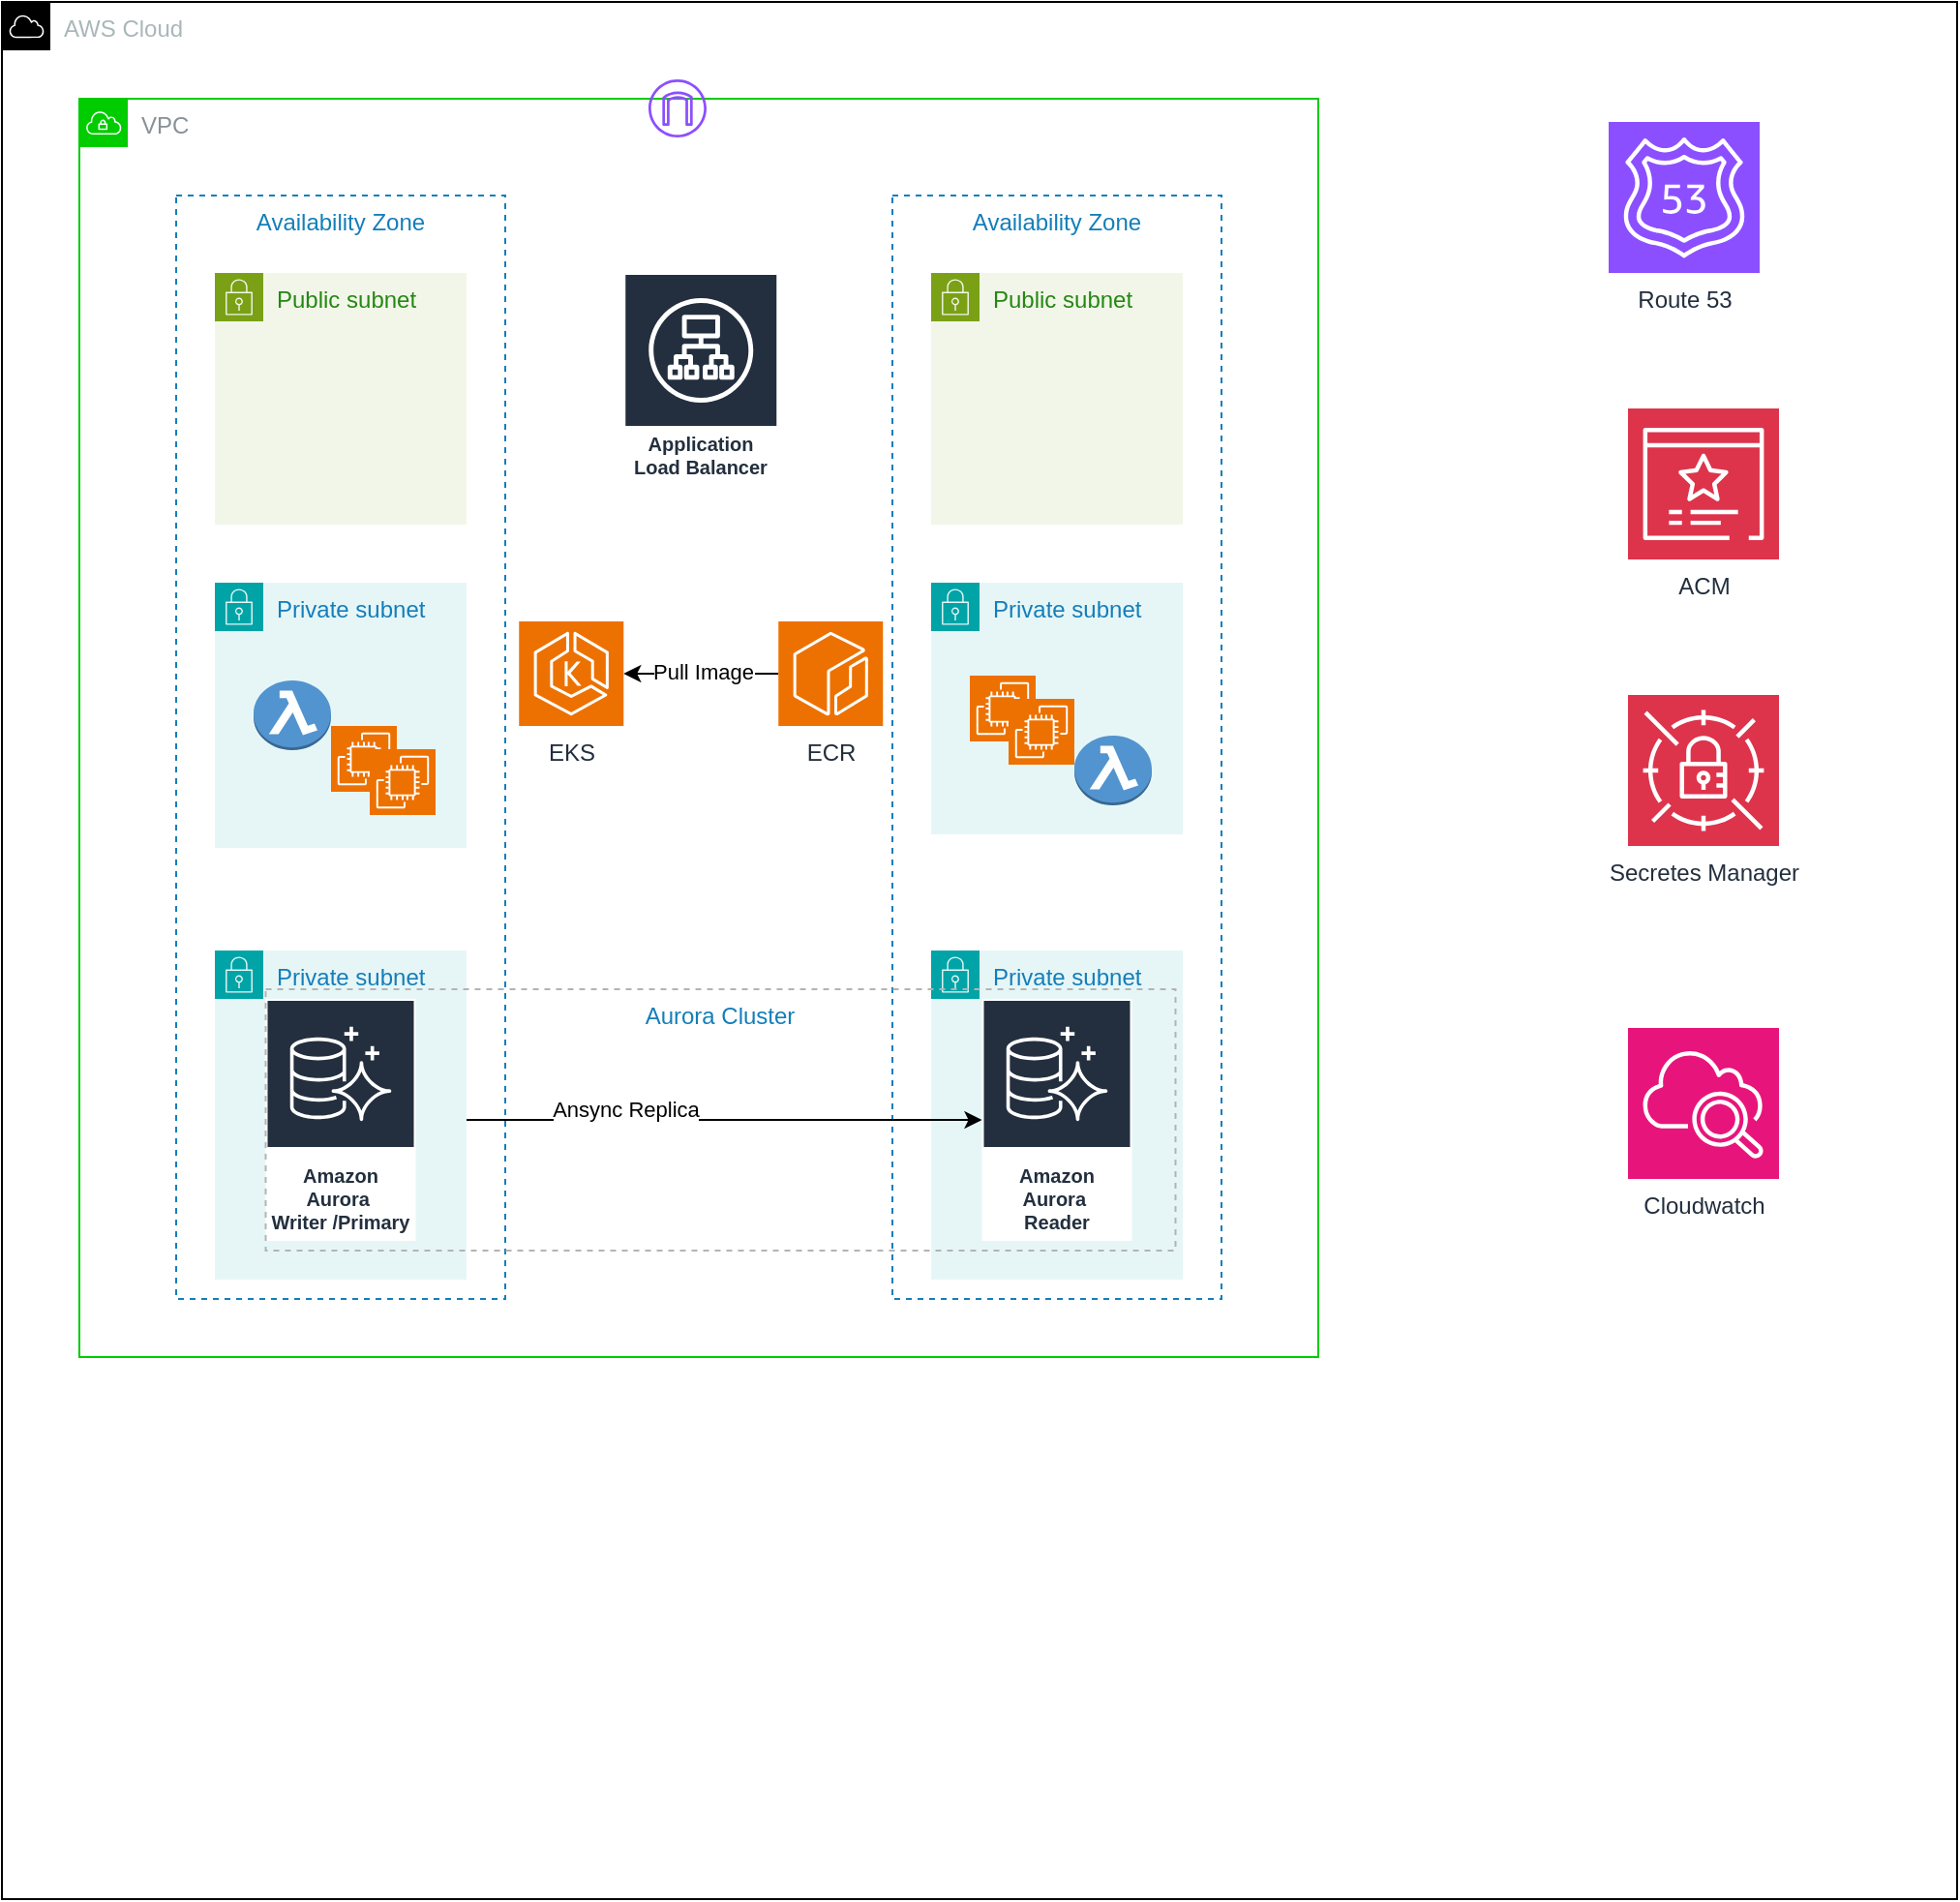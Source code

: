 <mxfile version="26.1.1">
  <diagram name="Page-1" id="tQLzNsTlsWxFk8HtXswl">
    <mxGraphModel dx="1674" dy="819" grid="1" gridSize="10" guides="1" tooltips="1" connect="1" arrows="1" fold="1" page="1" pageScale="1" pageWidth="827" pageHeight="1169" math="0" shadow="0">
      <root>
        <mxCell id="0" />
        <mxCell id="1" parent="0" />
        <mxCell id="HLMfbREyU56GAhc6SRj3-2" value="VPC" style="sketch=0;outlineConnect=0;gradientColor=none;html=1;whiteSpace=wrap;fontSize=12;fontStyle=0;shape=mxgraph.aws4.group;grIcon=mxgraph.aws4.group_vpc;strokeColor=#00CC00;fillColor=none;verticalAlign=top;align=left;spacingLeft=30;fontColor=#879196;dashed=0;" vertex="1" parent="1">
          <mxGeometry x="120" y="120" width="640" height="650" as="geometry" />
        </mxCell>
        <mxCell id="HLMfbREyU56GAhc6SRj3-1" value="AWS Cloud" style="sketch=0;outlineConnect=0;gradientColor=none;html=1;whiteSpace=wrap;fontSize=12;fontStyle=0;shape=mxgraph.aws4.group;grIcon=mxgraph.aws4.group_aws_cloud;strokeColor=#000000;fillColor=none;verticalAlign=top;align=left;spacingLeft=30;fontColor=#AAB7B8;dashed=0;" vertex="1" parent="1">
          <mxGeometry x="80" y="70" width="1010" height="980" as="geometry" />
        </mxCell>
        <mxCell id="HLMfbREyU56GAhc6SRj3-17" value="" style="group" vertex="1" connectable="0" parent="1">
          <mxGeometry x="540" y="170" width="170" height="570" as="geometry" />
        </mxCell>
        <mxCell id="HLMfbREyU56GAhc6SRj3-18" value="Availability Zone" style="fillColor=none;strokeColor=#147EBA;dashed=1;verticalAlign=top;fontStyle=0;fontColor=#147EBA;whiteSpace=wrap;html=1;" vertex="1" parent="HLMfbREyU56GAhc6SRj3-17">
          <mxGeometry width="170" height="570" as="geometry" />
        </mxCell>
        <mxCell id="HLMfbREyU56GAhc6SRj3-19" value="Public subnet" style="points=[[0,0],[0.25,0],[0.5,0],[0.75,0],[1,0],[1,0.25],[1,0.5],[1,0.75],[1,1],[0.75,1],[0.5,1],[0.25,1],[0,1],[0,0.75],[0,0.5],[0,0.25]];outlineConnect=0;gradientColor=none;html=1;whiteSpace=wrap;fontSize=12;fontStyle=0;container=1;pointerEvents=0;collapsible=0;recursiveResize=0;shape=mxgraph.aws4.group;grIcon=mxgraph.aws4.group_security_group;grStroke=0;strokeColor=#7AA116;fillColor=#F2F6E8;verticalAlign=top;align=left;spacingLeft=30;fontColor=#248814;dashed=0;" vertex="1" parent="HLMfbREyU56GAhc6SRj3-17">
          <mxGeometry x="20" y="40" width="130" height="130" as="geometry" />
        </mxCell>
        <mxCell id="HLMfbREyU56GAhc6SRj3-21" value="Private subnet" style="points=[[0,0],[0.25,0],[0.5,0],[0.75,0],[1,0],[1,0.25],[1,0.5],[1,0.75],[1,1],[0.75,1],[0.5,1],[0.25,1],[0,1],[0,0.75],[0,0.5],[0,0.25]];outlineConnect=0;gradientColor=none;html=1;whiteSpace=wrap;fontSize=12;fontStyle=0;container=1;pointerEvents=0;collapsible=0;recursiveResize=0;shape=mxgraph.aws4.group;grIcon=mxgraph.aws4.group_security_group;grStroke=0;strokeColor=#00A4A6;fillColor=#E6F6F7;verticalAlign=top;align=left;spacingLeft=30;fontColor=#147EBA;dashed=0;" vertex="1" parent="HLMfbREyU56GAhc6SRj3-17">
          <mxGeometry x="20" y="390" width="130" height="170" as="geometry" />
        </mxCell>
        <mxCell id="HLMfbREyU56GAhc6SRj3-20" value="Private subnet" style="points=[[0,0],[0.25,0],[0.5,0],[0.75,0],[1,0],[1,0.25],[1,0.5],[1,0.75],[1,1],[0.75,1],[0.5,1],[0.25,1],[0,1],[0,0.75],[0,0.5],[0,0.25]];outlineConnect=0;gradientColor=none;html=1;whiteSpace=wrap;fontSize=12;fontStyle=0;container=1;pointerEvents=0;collapsible=0;recursiveResize=0;shape=mxgraph.aws4.group;grIcon=mxgraph.aws4.group_security_group;grStroke=0;strokeColor=#00A4A6;fillColor=#E6F6F7;verticalAlign=top;align=left;spacingLeft=30;fontColor=#147EBA;dashed=0;" vertex="1" parent="HLMfbREyU56GAhc6SRj3-17">
          <mxGeometry x="20" y="200" width="130" height="130" as="geometry" />
        </mxCell>
        <mxCell id="HLMfbREyU56GAhc6SRj3-22" value="Amazon&lt;br&gt;Aurora&amp;nbsp;&lt;br&gt;Reader" style="sketch=0;outlineConnect=0;fontColor=#232F3E;gradientColor=none;strokeColor=#ffffff;fillColor=#232F3E;dashed=0;verticalLabelPosition=middle;verticalAlign=bottom;align=center;html=1;whiteSpace=wrap;fontSize=10;fontStyle=1;spacing=3;shape=mxgraph.aws4.productIcon;prIcon=mxgraph.aws4.aurora;" vertex="1" parent="HLMfbREyU56GAhc6SRj3-17">
          <mxGeometry x="46.25" y="415" width="77.5" height="125" as="geometry" />
        </mxCell>
        <mxCell id="HLMfbREyU56GAhc6SRj3-23" value="" style="endArrow=classic;html=1;rounded=0;" edge="1" parent="1" source="HLMfbREyU56GAhc6SRj3-9" target="HLMfbREyU56GAhc6SRj3-22">
          <mxGeometry width="50" height="50" relative="1" as="geometry">
            <mxPoint x="310" y="640" as="sourcePoint" />
            <mxPoint x="360" y="590" as="targetPoint" />
          </mxGeometry>
        </mxCell>
        <mxCell id="HLMfbREyU56GAhc6SRj3-24" value="Ansync Replica&lt;div&gt;&lt;br&gt;&lt;/div&gt;" style="edgeLabel;html=1;align=center;verticalAlign=middle;resizable=0;points=[];" vertex="1" connectable="0" parent="HLMfbREyU56GAhc6SRj3-23">
          <mxGeometry x="-0.262" relative="1" as="geometry">
            <mxPoint y="1" as="offset" />
          </mxGeometry>
        </mxCell>
        <mxCell id="HLMfbREyU56GAhc6SRj3-8" value="" style="group" vertex="1" connectable="0" parent="1">
          <mxGeometry x="170" y="170" width="516.25" height="570" as="geometry" />
        </mxCell>
        <mxCell id="HLMfbREyU56GAhc6SRj3-7" value="Private subnet" style="points=[[0,0],[0.25,0],[0.5,0],[0.75,0],[1,0],[1,0.25],[1,0.5],[1,0.75],[1,1],[0.75,1],[0.5,1],[0.25,1],[0,1],[0,0.75],[0,0.5],[0,0.25]];outlineConnect=0;gradientColor=none;html=1;whiteSpace=wrap;fontSize=12;fontStyle=0;container=1;pointerEvents=0;collapsible=0;recursiveResize=0;shape=mxgraph.aws4.group;grIcon=mxgraph.aws4.group_security_group;grStroke=0;strokeColor=#00A4A6;fillColor=#E6F6F7;verticalAlign=top;align=left;spacingLeft=30;fontColor=#147EBA;dashed=0;" vertex="1" parent="HLMfbREyU56GAhc6SRj3-8">
          <mxGeometry x="20" y="390" width="130" height="170" as="geometry" />
        </mxCell>
        <mxCell id="HLMfbREyU56GAhc6SRj3-3" value="Availability Zone" style="fillColor=none;strokeColor=#147EBA;dashed=1;verticalAlign=top;fontStyle=0;fontColor=#147EBA;whiteSpace=wrap;html=1;" vertex="1" parent="HLMfbREyU56GAhc6SRj3-8">
          <mxGeometry width="170" height="570" as="geometry" />
        </mxCell>
        <mxCell id="HLMfbREyU56GAhc6SRj3-5" value="Public subnet" style="points=[[0,0],[0.25,0],[0.5,0],[0.75,0],[1,0],[1,0.25],[1,0.5],[1,0.75],[1,1],[0.75,1],[0.5,1],[0.25,1],[0,1],[0,0.75],[0,0.5],[0,0.25]];outlineConnect=0;gradientColor=none;html=1;whiteSpace=wrap;fontSize=12;fontStyle=0;container=1;pointerEvents=0;collapsible=0;recursiveResize=0;shape=mxgraph.aws4.group;grIcon=mxgraph.aws4.group_security_group;grStroke=0;strokeColor=#7AA116;fillColor=#F2F6E8;verticalAlign=top;align=left;spacingLeft=30;fontColor=#248814;dashed=0;" vertex="1" parent="HLMfbREyU56GAhc6SRj3-8">
          <mxGeometry x="20" y="40" width="130" height="130" as="geometry" />
        </mxCell>
        <mxCell id="HLMfbREyU56GAhc6SRj3-6" value="Private subnet" style="points=[[0,0],[0.25,0],[0.5,0],[0.75,0],[1,0],[1,0.25],[1,0.5],[1,0.75],[1,1],[0.75,1],[0.5,1],[0.25,1],[0,1],[0,0.75],[0,0.5],[0,0.25]];outlineConnect=0;gradientColor=none;html=1;whiteSpace=wrap;fontSize=12;fontStyle=0;container=1;pointerEvents=0;collapsible=0;recursiveResize=0;shape=mxgraph.aws4.group;grIcon=mxgraph.aws4.group_security_group;grStroke=0;strokeColor=#00A4A6;fillColor=#E6F6F7;verticalAlign=top;align=left;spacingLeft=30;fontColor=#147EBA;dashed=0;" vertex="1" parent="HLMfbREyU56GAhc6SRj3-8">
          <mxGeometry x="20" y="200" width="130" height="137" as="geometry" />
        </mxCell>
        <mxCell id="HLMfbREyU56GAhc6SRj3-9" value="Amazon&lt;br&gt;Aurora&amp;nbsp;&lt;br&gt;Writer /Primary" style="sketch=0;outlineConnect=0;fontColor=#232F3E;gradientColor=none;strokeColor=#ffffff;fillColor=#232F3E;dashed=0;verticalLabelPosition=middle;verticalAlign=bottom;align=center;html=1;whiteSpace=wrap;fontSize=10;fontStyle=1;spacing=3;shape=mxgraph.aws4.productIcon;prIcon=mxgraph.aws4.aurora;" vertex="1" parent="HLMfbREyU56GAhc6SRj3-8">
          <mxGeometry x="46.25" y="415" width="77.5" height="125" as="geometry" />
        </mxCell>
        <mxCell id="HLMfbREyU56GAhc6SRj3-26" value="Aurora Cluster" style="fillColor=none;strokeColor=#B3B3B3;dashed=1;verticalAlign=top;fontStyle=0;fontColor=#147EBA;whiteSpace=wrap;html=1;" vertex="1" parent="HLMfbREyU56GAhc6SRj3-8">
          <mxGeometry x="46.25" y="410" width="470" height="135" as="geometry" />
        </mxCell>
        <mxCell id="HLMfbREyU56GAhc6SRj3-32" value="" style="group" vertex="1" connectable="0" parent="HLMfbREyU56GAhc6SRj3-8">
          <mxGeometry x="410" y="248" width="54" height="46" as="geometry" />
        </mxCell>
        <mxCell id="HLMfbREyU56GAhc6SRj3-33" value="" style="sketch=0;points=[[0,0,0],[0.25,0,0],[0.5,0,0],[0.75,0,0],[1,0,0],[0,1,0],[0.25,1,0],[0.5,1,0],[0.75,1,0],[1,1,0],[0,0.25,0],[0,0.5,0],[0,0.75,0],[1,0.25,0],[1,0.5,0],[1,0.75,0]];outlineConnect=0;fontColor=#232F3E;fillColor=#ED7100;strokeColor=#ffffff;dashed=0;verticalLabelPosition=bottom;verticalAlign=top;align=center;html=1;fontSize=12;fontStyle=0;aspect=fixed;shape=mxgraph.aws4.resourceIcon;resIcon=mxgraph.aws4.ec2;" vertex="1" parent="HLMfbREyU56GAhc6SRj3-32">
          <mxGeometry width="34" height="34" as="geometry" />
        </mxCell>
        <mxCell id="HLMfbREyU56GAhc6SRj3-34" value="" style="sketch=0;points=[[0,0,0],[0.25,0,0],[0.5,0,0],[0.75,0,0],[1,0,0],[0,1,0],[0.25,1,0],[0.5,1,0],[0.75,1,0],[1,1,0],[0,0.25,0],[0,0.5,0],[0,0.75,0],[1,0.25,0],[1,0.5,0],[1,0.75,0]];outlineConnect=0;fontColor=#232F3E;fillColor=#ED7100;strokeColor=#ffffff;dashed=0;verticalLabelPosition=bottom;verticalAlign=top;align=center;html=1;fontSize=12;fontStyle=0;aspect=fixed;shape=mxgraph.aws4.resourceIcon;resIcon=mxgraph.aws4.ec2;" vertex="1" parent="HLMfbREyU56GAhc6SRj3-32">
          <mxGeometry x="20" y="12" width="34" height="34" as="geometry" />
        </mxCell>
        <mxCell id="HLMfbREyU56GAhc6SRj3-35" value="EKS" style="sketch=0;points=[[0,0,0],[0.25,0,0],[0.5,0,0],[0.75,0,0],[1,0,0],[0,1,0],[0.25,1,0],[0.5,1,0],[0.75,1,0],[1,1,0],[0,0.25,0],[0,0.5,0],[0,0.75,0],[1,0.25,0],[1,0.5,0],[1,0.75,0]];outlineConnect=0;fontColor=#232F3E;fillColor=#ED7100;strokeColor=#ffffff;dashed=0;verticalLabelPosition=bottom;verticalAlign=top;align=center;html=1;fontSize=12;fontStyle=0;aspect=fixed;shape=mxgraph.aws4.resourceIcon;resIcon=mxgraph.aws4.eks;" vertex="1" parent="HLMfbREyU56GAhc6SRj3-8">
          <mxGeometry x="177.13" y="220" width="54" height="54" as="geometry" />
        </mxCell>
        <mxCell id="HLMfbREyU56GAhc6SRj3-39" value="Application Load Balancer" style="sketch=0;outlineConnect=0;fontColor=#232F3E;gradientColor=none;strokeColor=#ffffff;fillColor=#232F3E;dashed=0;verticalLabelPosition=middle;verticalAlign=bottom;align=center;html=1;whiteSpace=wrap;fontSize=10;fontStyle=1;spacing=3;shape=mxgraph.aws4.productIcon;prIcon=mxgraph.aws4.application_load_balancer;" vertex="1" parent="HLMfbREyU56GAhc6SRj3-8">
          <mxGeometry x="231.13" y="40" width="80" height="110" as="geometry" />
        </mxCell>
        <mxCell id="HLMfbREyU56GAhc6SRj3-41" value="" style="outlineConnect=0;dashed=0;verticalLabelPosition=bottom;verticalAlign=top;align=center;html=1;shape=mxgraph.aws3.lambda_function;fillColor=#5294CF;gradientColor=none;" vertex="1" parent="HLMfbREyU56GAhc6SRj3-8">
          <mxGeometry x="40" y="250.5" width="40" height="36" as="geometry" />
        </mxCell>
        <mxCell id="HLMfbREyU56GAhc6SRj3-44" value="" style="group" vertex="1" connectable="0" parent="HLMfbREyU56GAhc6SRj3-8">
          <mxGeometry x="80" y="274" width="54" height="46" as="geometry" />
        </mxCell>
        <mxCell id="HLMfbREyU56GAhc6SRj3-45" value="" style="sketch=0;points=[[0,0,0],[0.25,0,0],[0.5,0,0],[0.75,0,0],[1,0,0],[0,1,0],[0.25,1,0],[0.5,1,0],[0.75,1,0],[1,1,0],[0,0.25,0],[0,0.5,0],[0,0.75,0],[1,0.25,0],[1,0.5,0],[1,0.75,0]];outlineConnect=0;fontColor=#232F3E;fillColor=#ED7100;strokeColor=#ffffff;dashed=0;verticalLabelPosition=bottom;verticalAlign=top;align=center;html=1;fontSize=12;fontStyle=0;aspect=fixed;shape=mxgraph.aws4.resourceIcon;resIcon=mxgraph.aws4.ec2;" vertex="1" parent="HLMfbREyU56GAhc6SRj3-44">
          <mxGeometry width="34" height="34" as="geometry" />
        </mxCell>
        <mxCell id="HLMfbREyU56GAhc6SRj3-46" value="" style="sketch=0;points=[[0,0,0],[0.25,0,0],[0.5,0,0],[0.75,0,0],[1,0,0],[0,1,0],[0.25,1,0],[0.5,1,0],[0.75,1,0],[1,1,0],[0,0.25,0],[0,0.5,0],[0,0.75,0],[1,0.25,0],[1,0.5,0],[1,0.75,0]];outlineConnect=0;fontColor=#232F3E;fillColor=#ED7100;strokeColor=#ffffff;dashed=0;verticalLabelPosition=bottom;verticalAlign=top;align=center;html=1;fontSize=12;fontStyle=0;aspect=fixed;shape=mxgraph.aws4.resourceIcon;resIcon=mxgraph.aws4.ec2;" vertex="1" parent="HLMfbREyU56GAhc6SRj3-44">
          <mxGeometry x="20" y="12" width="34" height="34" as="geometry" />
        </mxCell>
        <mxCell id="HLMfbREyU56GAhc6SRj3-43" value="" style="outlineConnect=0;dashed=0;verticalLabelPosition=bottom;verticalAlign=top;align=center;html=1;shape=mxgraph.aws3.lambda_function;fillColor=#5294CF;gradientColor=none;" vertex="1" parent="HLMfbREyU56GAhc6SRj3-8">
          <mxGeometry x="464" y="279" width="40" height="36" as="geometry" />
        </mxCell>
        <mxCell id="HLMfbREyU56GAhc6SRj3-49" style="edgeStyle=orthogonalEdgeStyle;rounded=0;orthogonalLoop=1;jettySize=auto;html=1;" edge="1" parent="HLMfbREyU56GAhc6SRj3-8" source="HLMfbREyU56GAhc6SRj3-47" target="HLMfbREyU56GAhc6SRj3-35">
          <mxGeometry relative="1" as="geometry" />
        </mxCell>
        <mxCell id="HLMfbREyU56GAhc6SRj3-50" value="Pull Image" style="edgeLabel;html=1;align=center;verticalAlign=middle;resizable=0;points=[];" vertex="1" connectable="0" parent="HLMfbREyU56GAhc6SRj3-49">
          <mxGeometry x="-0.022" y="-1" relative="1" as="geometry">
            <mxPoint as="offset" />
          </mxGeometry>
        </mxCell>
        <mxCell id="HLMfbREyU56GAhc6SRj3-47" value="ECR&lt;div&gt;&lt;br&gt;&lt;/div&gt;" style="sketch=0;points=[[0,0,0],[0.25,0,0],[0.5,0,0],[0.75,0,0],[1,0,0],[0,1,0],[0.25,1,0],[0.5,1,0],[0.75,1,0],[1,1,0],[0,0.25,0],[0,0.5,0],[0,0.75,0],[1,0.25,0],[1,0.5,0],[1,0.75,0]];outlineConnect=0;fontColor=#232F3E;fillColor=#ED7100;strokeColor=#ffffff;dashed=0;verticalLabelPosition=bottom;verticalAlign=top;align=center;html=1;fontSize=12;fontStyle=0;aspect=fixed;shape=mxgraph.aws4.resourceIcon;resIcon=mxgraph.aws4.ecr;" vertex="1" parent="HLMfbREyU56GAhc6SRj3-8">
          <mxGeometry x="311.13" y="220" width="54" height="54" as="geometry" />
        </mxCell>
        <mxCell id="HLMfbREyU56GAhc6SRj3-51" value="Route 53&lt;div&gt;&lt;br&gt;&lt;/div&gt;" style="sketch=0;points=[[0,0,0],[0.25,0,0],[0.5,0,0],[0.75,0,0],[1,0,0],[0,1,0],[0.25,1,0],[0.5,1,0],[0.75,1,0],[1,1,0],[0,0.25,0],[0,0.5,0],[0,0.75,0],[1,0.25,0],[1,0.5,0],[1,0.75,0]];outlineConnect=0;fontColor=#232F3E;fillColor=#8C4FFF;strokeColor=#ffffff;dashed=0;verticalLabelPosition=bottom;verticalAlign=top;align=center;html=1;fontSize=12;fontStyle=0;aspect=fixed;shape=mxgraph.aws4.resourceIcon;resIcon=mxgraph.aws4.route_53;" vertex="1" parent="1">
          <mxGeometry x="910" y="132" width="78" height="78" as="geometry" />
        </mxCell>
        <mxCell id="HLMfbREyU56GAhc6SRj3-52" value="ACM&lt;div&gt;&lt;br&gt;&lt;/div&gt;" style="sketch=0;points=[[0,0,0],[0.25,0,0],[0.5,0,0],[0.75,0,0],[1,0,0],[0,1,0],[0.25,1,0],[0.5,1,0],[0.75,1,0],[1,1,0],[0,0.25,0],[0,0.5,0],[0,0.75,0],[1,0.25,0],[1,0.5,0],[1,0.75,0]];outlineConnect=0;fontColor=#232F3E;fillColor=#DD344C;strokeColor=#ffffff;dashed=0;verticalLabelPosition=bottom;verticalAlign=top;align=center;html=1;fontSize=12;fontStyle=0;aspect=fixed;shape=mxgraph.aws4.resourceIcon;resIcon=mxgraph.aws4.certificate_manager_3;" vertex="1" parent="1">
          <mxGeometry x="920" y="280" width="78" height="78" as="geometry" />
        </mxCell>
        <mxCell id="HLMfbREyU56GAhc6SRj3-53" value="Secretes Manager&lt;div&gt;&lt;br&gt;&lt;/div&gt;" style="sketch=0;points=[[0,0,0],[0.25,0,0],[0.5,0,0],[0.75,0,0],[1,0,0],[0,1,0],[0.25,1,0],[0.5,1,0],[0.75,1,0],[1,1,0],[0,0.25,0],[0,0.5,0],[0,0.75,0],[1,0.25,0],[1,0.5,0],[1,0.75,0]];outlineConnect=0;fontColor=#232F3E;fillColor=#DD344C;strokeColor=#ffffff;dashed=0;verticalLabelPosition=bottom;verticalAlign=top;align=center;html=1;fontSize=12;fontStyle=0;aspect=fixed;shape=mxgraph.aws4.resourceIcon;resIcon=mxgraph.aws4.secrets_manager;" vertex="1" parent="1">
          <mxGeometry x="920" y="428" width="78" height="78" as="geometry" />
        </mxCell>
        <mxCell id="HLMfbREyU56GAhc6SRj3-55" value="Cloudwatch&lt;div&gt;&lt;br&gt;&lt;/div&gt;" style="sketch=0;points=[[0,0,0],[0.25,0,0],[0.5,0,0],[0.75,0,0],[1,0,0],[0,1,0],[0.25,1,0],[0.5,1,0],[0.75,1,0],[1,1,0],[0,0.25,0],[0,0.5,0],[0,0.75,0],[1,0.25,0],[1,0.5,0],[1,0.75,0]];points=[[0,0,0],[0.25,0,0],[0.5,0,0],[0.75,0,0],[1,0,0],[0,1,0],[0.25,1,0],[0.5,1,0],[0.75,1,0],[1,1,0],[0,0.25,0],[0,0.5,0],[0,0.75,0],[1,0.25,0],[1,0.5,0],[1,0.75,0]];outlineConnect=0;fontColor=#232F3E;fillColor=#E7157B;strokeColor=#ffffff;dashed=0;verticalLabelPosition=bottom;verticalAlign=top;align=center;html=1;fontSize=12;fontStyle=0;aspect=fixed;shape=mxgraph.aws4.resourceIcon;resIcon=mxgraph.aws4.cloudwatch_2;" vertex="1" parent="1">
          <mxGeometry x="920" y="600" width="78" height="78" as="geometry" />
        </mxCell>
        <mxCell id="HLMfbREyU56GAhc6SRj3-56" value="" style="sketch=0;outlineConnect=0;fontColor=#232F3E;gradientColor=none;fillColor=#8C4FFF;strokeColor=none;dashed=0;verticalLabelPosition=bottom;verticalAlign=top;align=center;html=1;fontSize=12;fontStyle=0;aspect=fixed;pointerEvents=1;shape=mxgraph.aws4.internet_gateway;" vertex="1" parent="1">
          <mxGeometry x="414" y="110" width="30" height="30" as="geometry" />
        </mxCell>
      </root>
    </mxGraphModel>
  </diagram>
</mxfile>
